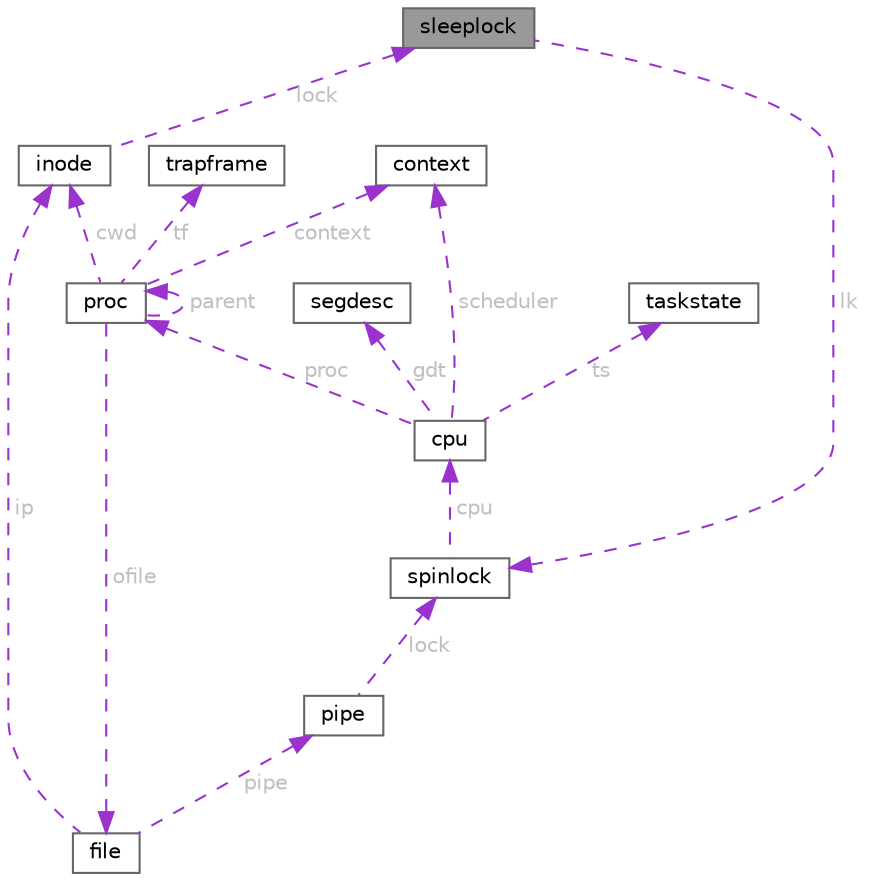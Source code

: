 digraph "sleeplock"
{
 // LATEX_PDF_SIZE
  bgcolor="transparent";
  edge [fontname=Helvetica,fontsize=10,labelfontname=Helvetica,labelfontsize=10];
  node [fontname=Helvetica,fontsize=10,shape=box,height=0.2,width=0.4];
  Node1 [id="Node000001",label="sleeplock",height=0.2,width=0.4,color="gray40", fillcolor="grey60", style="filled", fontcolor="black",tooltip=" "];
  Node2 -> Node1 [id="edge16_Node000001_Node000002",dir="back",color="darkorchid3",style="dashed",tooltip=" ",label=" lk",fontcolor="grey" ];
  Node2 [id="Node000002",label="spinlock",height=0.2,width=0.4,color="gray40", fillcolor="white", style="filled",URL="$d1/d08/structspinlock.html",tooltip=" "];
  Node3 -> Node2 [id="edge17_Node000002_Node000003",dir="back",color="darkorchid3",style="dashed",tooltip=" ",label=" cpu",fontcolor="grey" ];
  Node3 [id="Node000003",label="cpu",height=0.2,width=0.4,color="gray40", fillcolor="white", style="filled",URL="$db/d62/structcpu.html",tooltip=" "];
  Node4 -> Node3 [id="edge18_Node000003_Node000004",dir="back",color="darkorchid3",style="dashed",tooltip=" ",label=" scheduler",fontcolor="grey" ];
  Node4 [id="Node000004",label="context",height=0.2,width=0.4,color="gray40", fillcolor="white", style="filled",URL="$d7/dfe/structcontext.html",tooltip=" "];
  Node5 -> Node3 [id="edge19_Node000003_Node000005",dir="back",color="darkorchid3",style="dashed",tooltip=" ",label=" ts",fontcolor="grey" ];
  Node5 [id="Node000005",label="taskstate",height=0.2,width=0.4,color="gray40", fillcolor="white", style="filled",URL="$dc/dd1/structtaskstate.html",tooltip=" "];
  Node6 -> Node3 [id="edge20_Node000003_Node000006",dir="back",color="darkorchid3",style="dashed",tooltip=" ",label=" gdt",fontcolor="grey" ];
  Node6 [id="Node000006",label="segdesc",height=0.2,width=0.4,color="gray40", fillcolor="white", style="filled",URL="$d8/d3e/structsegdesc.html",tooltip=" "];
  Node7 -> Node3 [id="edge21_Node000003_Node000007",dir="back",color="darkorchid3",style="dashed",tooltip=" ",label=" proc",fontcolor="grey" ];
  Node7 [id="Node000007",label="proc",height=0.2,width=0.4,color="gray40", fillcolor="white", style="filled",URL="$de/d48/structproc.html",tooltip=" "];
  Node7 -> Node7 [id="edge22_Node000007_Node000007",dir="back",color="darkorchid3",style="dashed",tooltip=" ",label=" parent",fontcolor="grey" ];
  Node8 -> Node7 [id="edge23_Node000007_Node000008",dir="back",color="darkorchid3",style="dashed",tooltip=" ",label=" tf",fontcolor="grey" ];
  Node8 [id="Node000008",label="trapframe",height=0.2,width=0.4,color="gray40", fillcolor="white", style="filled",URL="$df/d05/structtrapframe.html",tooltip=" "];
  Node4 -> Node7 [id="edge24_Node000007_Node000004",dir="back",color="darkorchid3",style="dashed",tooltip=" ",label=" context",fontcolor="grey" ];
  Node9 -> Node7 [id="edge25_Node000007_Node000009",dir="back",color="darkorchid3",style="dashed",tooltip=" ",label=" ofile",fontcolor="grey" ];
  Node9 [id="Node000009",label="file",height=0.2,width=0.4,color="gray40", fillcolor="white", style="filled",URL="$d7/d3a/structfile.html",tooltip=" "];
  Node10 -> Node9 [id="edge26_Node000009_Node000010",dir="back",color="darkorchid3",style="dashed",tooltip=" ",label=" pipe",fontcolor="grey" ];
  Node10 [id="Node000010",label="pipe",height=0.2,width=0.4,color="gray40", fillcolor="white", style="filled",URL="$d8/d53/structpipe.html",tooltip=" "];
  Node2 -> Node10 [id="edge27_Node000010_Node000002",dir="back",color="darkorchid3",style="dashed",tooltip=" ",label=" lock",fontcolor="grey" ];
  Node11 -> Node9 [id="edge28_Node000009_Node000011",dir="back",color="darkorchid3",style="dashed",tooltip=" ",label=" ip",fontcolor="grey" ];
  Node11 [id="Node000011",label="inode",height=0.2,width=0.4,color="gray40", fillcolor="white", style="filled",URL="$d0/df8/structinode.html",tooltip=" "];
  Node1 -> Node11 [id="edge29_Node000011_Node000001",dir="back",color="darkorchid3",style="dashed",tooltip=" ",label=" lock",fontcolor="grey" ];
  Node11 -> Node7 [id="edge30_Node000007_Node000011",dir="back",color="darkorchid3",style="dashed",tooltip=" ",label=" cwd",fontcolor="grey" ];
}
